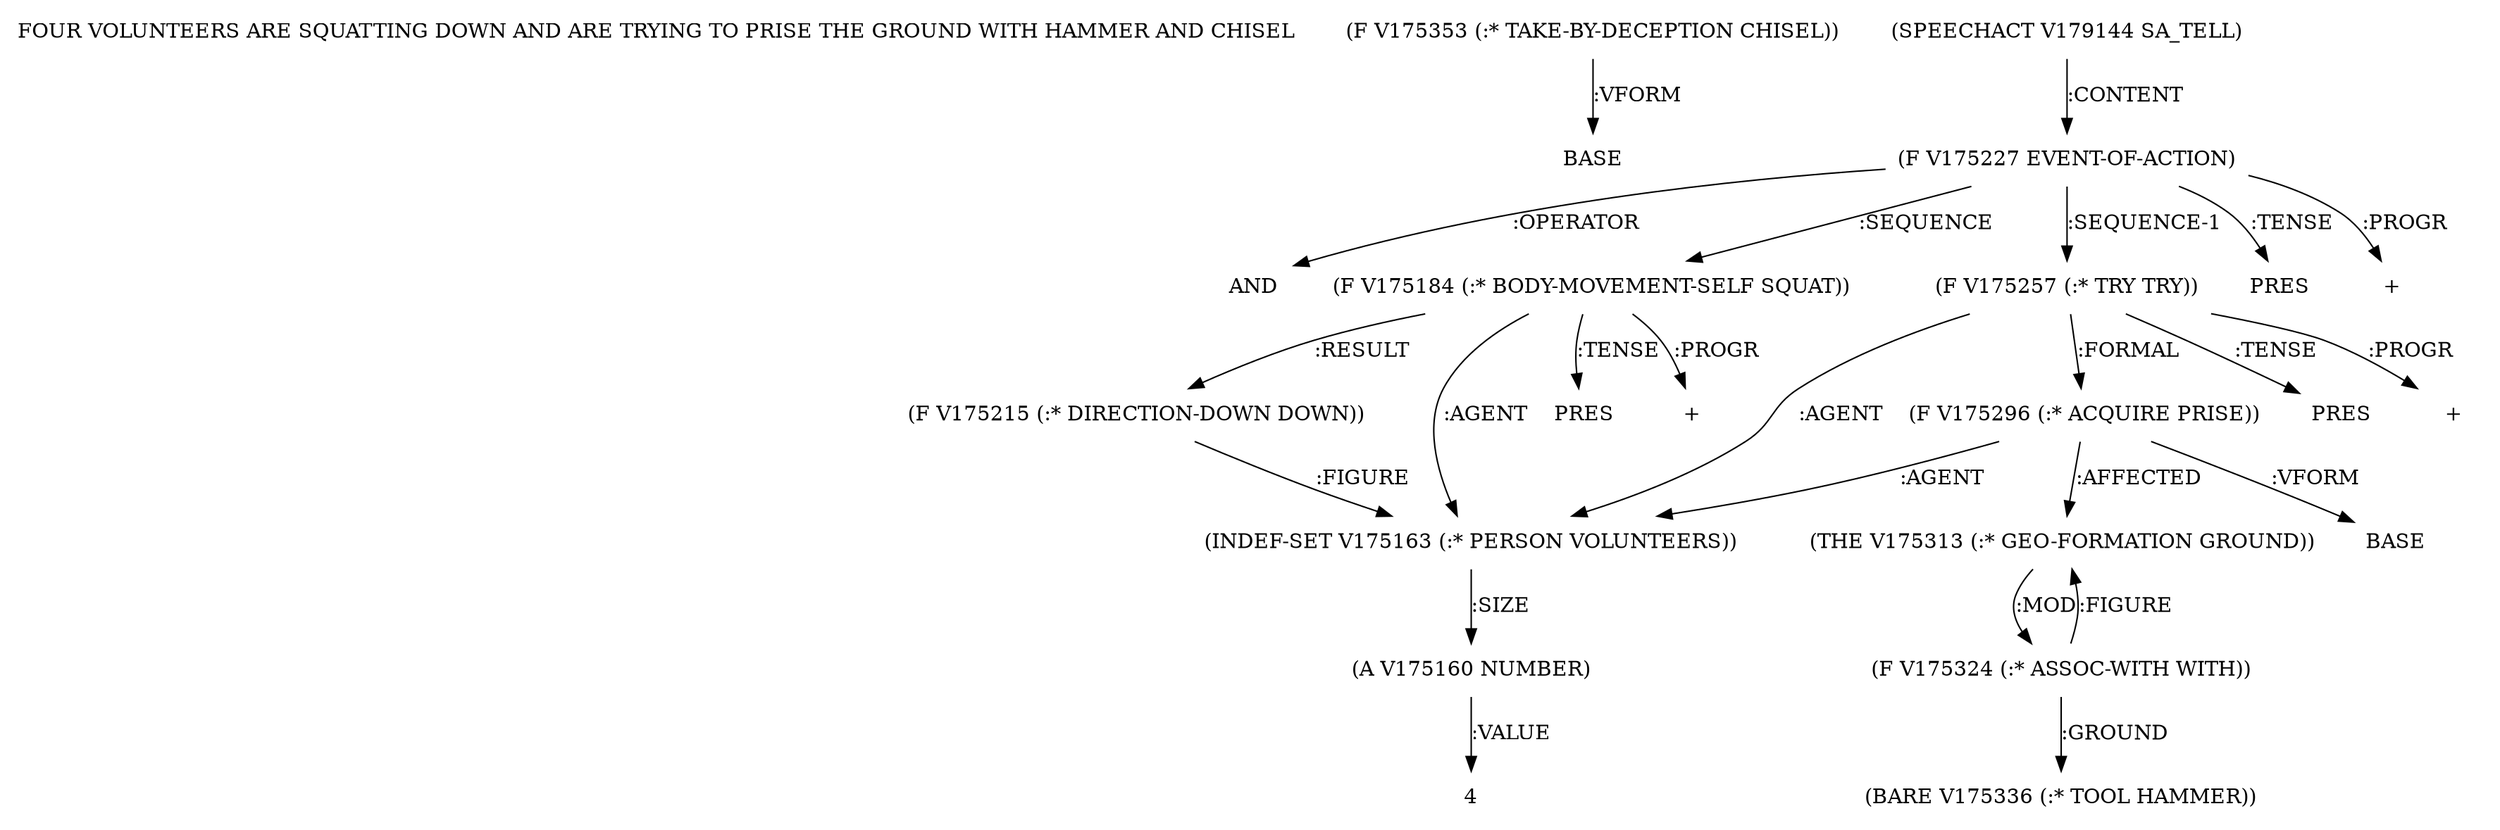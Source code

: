digraph Terms {
  node [shape=none]
  "FOUR VOLUNTEERS ARE SQUATTING DOWN AND ARE TRYING TO PRISE THE GROUND WITH HAMMER AND CHISEL"
  "V175353" [label="(F V175353 (:* TAKE-BY-DECEPTION CHISEL))"]
  "V175353" -> "NT188760" [label=":VFORM"]
  "NT188760" [label="BASE"]
  "V179144" [label="(SPEECHACT V179144 SA_TELL)"]
  "V179144" -> "V175227" [label=":CONTENT"]
  "V175227" [label="(F V175227 EVENT-OF-ACTION)"]
  "V175227" -> "NT188761" [label=":OPERATOR"]
  "NT188761" [label="AND"]
  "V175227" -> "V175184" [label=":SEQUENCE"]
  "V175227" -> "V175257" [label=":SEQUENCE-1"]
  "V175227" -> "NT188762" [label=":TENSE"]
  "NT188762" [label="PRES"]
  "V175227" -> "NT188763" [label=":PROGR"]
  "NT188763" [label="+"]
  "V175184" [label="(F V175184 (:* BODY-MOVEMENT-SELF SQUAT))"]
  "V175184" -> "V175215" [label=":RESULT"]
  "V175184" -> "V175163" [label=":AGENT"]
  "V175184" -> "NT188764" [label=":TENSE"]
  "NT188764" [label="PRES"]
  "V175184" -> "NT188765" [label=":PROGR"]
  "NT188765" [label="+"]
  "V175163" [label="(INDEF-SET V175163 (:* PERSON VOLUNTEERS))"]
  "V175163" -> "V175160" [label=":SIZE"]
  "V175160" [label="(A V175160 NUMBER)"]
  "V175160" -> "NT188766" [label=":VALUE"]
  "NT188766" [label="4"]
  "V175215" [label="(F V175215 (:* DIRECTION-DOWN DOWN))"]
  "V175215" -> "V175163" [label=":FIGURE"]
  "V175257" [label="(F V175257 (:* TRY TRY))"]
  "V175257" -> "V175163" [label=":AGENT"]
  "V175257" -> "V175296" [label=":FORMAL"]
  "V175257" -> "NT188767" [label=":TENSE"]
  "NT188767" [label="PRES"]
  "V175257" -> "NT188768" [label=":PROGR"]
  "NT188768" [label="+"]
  "V175296" [label="(F V175296 (:* ACQUIRE PRISE))"]
  "V175296" -> "V175163" [label=":AGENT"]
  "V175296" -> "V175313" [label=":AFFECTED"]
  "V175296" -> "NT188769" [label=":VFORM"]
  "NT188769" [label="BASE"]
  "V175313" [label="(THE V175313 (:* GEO-FORMATION GROUND))"]
  "V175313" -> "V175324" [label=":MOD"]
  "V175324" [label="(F V175324 (:* ASSOC-WITH WITH))"]
  "V175324" -> "V175336" [label=":GROUND"]
  "V175324" -> "V175313" [label=":FIGURE"]
  "V175336" [label="(BARE V175336 (:* TOOL HAMMER))"]
}
